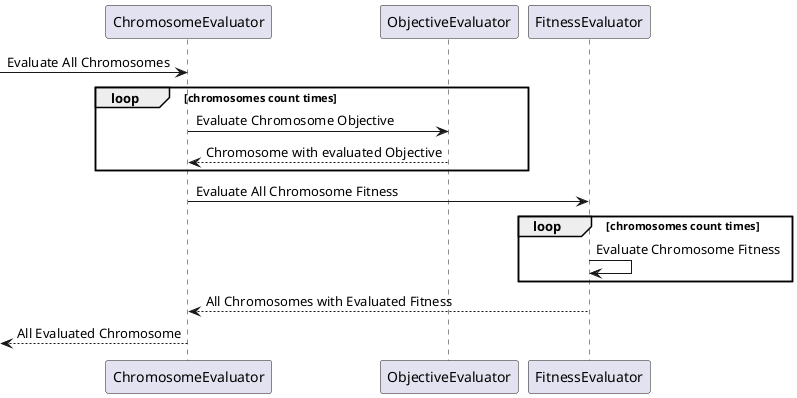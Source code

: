 @startuml
[-> ChromosomeEvaluator: Evaluate All Chromosomes
loop chromosomes count times
    ChromosomeEvaluator -> ObjectiveEvaluator: Evaluate Chromosome Objective
    ObjectiveEvaluator --> ChromosomeEvaluator: Chromosome with evaluated Objective
end
ChromosomeEvaluator -> FitnessEvaluator: Evaluate All Chromosome Fitness
loop chromosomes count times
    FitnessEvaluator -> FitnessEvaluator: Evaluate Chromosome Fitness
end
FitnessEvaluator --> ChromosomeEvaluator: All Chromosomes with Evaluated Fitness
[<-- ChromosomeEvaluator: All Evaluated Chromosome
@enduml